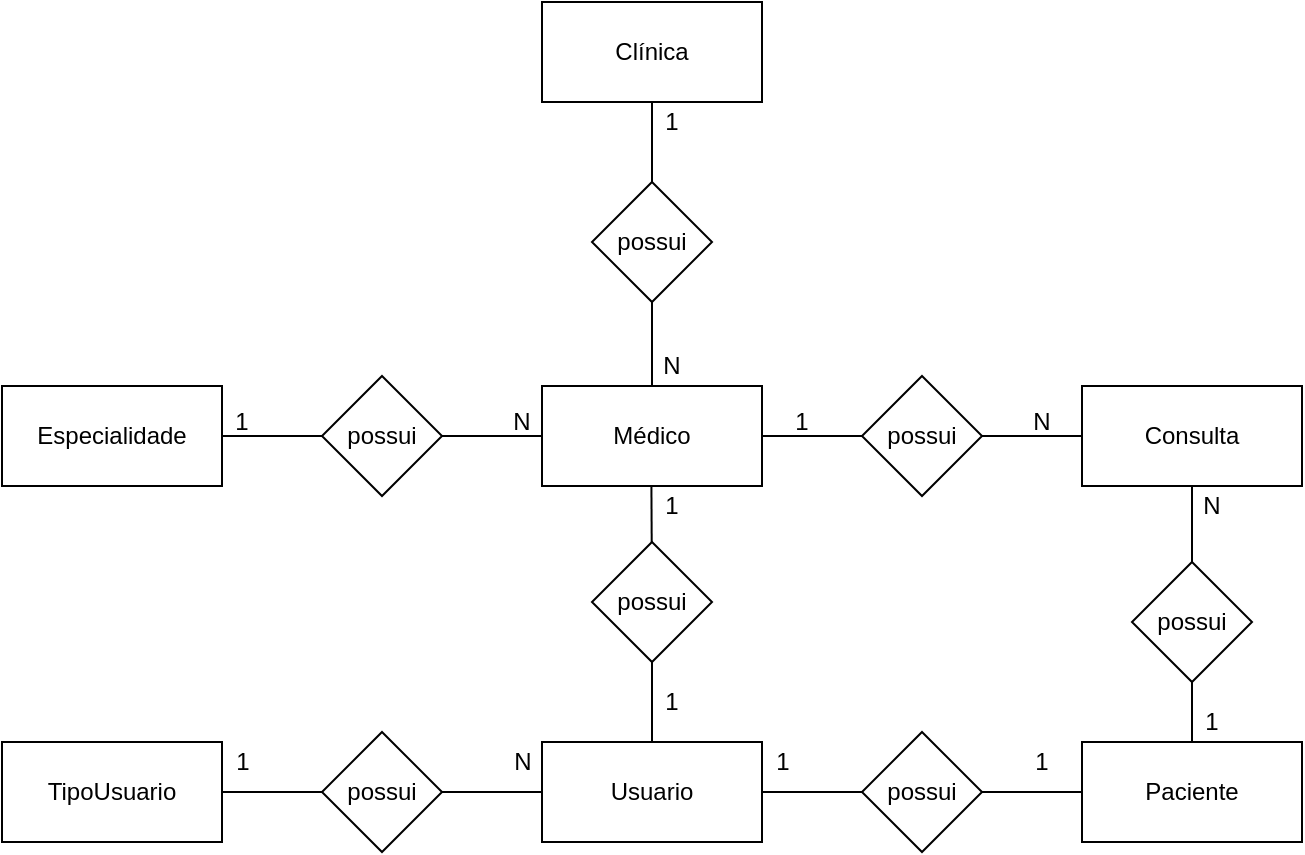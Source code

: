 <mxfile version="14.4.7" type="device"><diagram id="0SVOfkJ6K9tNSb01r_3B" name="Page-1"><mxGraphModel dx="981" dy="548" grid="1" gridSize="10" guides="1" tooltips="1" connect="1" arrows="1" fold="1" page="1" pageScale="1" pageWidth="827" pageHeight="1169" math="0" shadow="0"><root><mxCell id="0"/><mxCell id="1" parent="0"/><mxCell id="4b_x0u_GzKYKy7O0LtfK-1" value="Clínica" style="rounded=0;whiteSpace=wrap;html=1;" parent="1" vertex="1"><mxGeometry x="349" y="19" width="110" height="50" as="geometry"/></mxCell><mxCell id="4b_x0u_GzKYKy7O0LtfK-3" value="Consulta" style="rounded=0;whiteSpace=wrap;html=1;" parent="1" vertex="1"><mxGeometry x="619" y="211" width="110" height="50" as="geometry"/></mxCell><mxCell id="4b_x0u_GzKYKy7O0LtfK-4" value="Especialidade" style="rounded=0;whiteSpace=wrap;html=1;" parent="1" vertex="1"><mxGeometry x="79" y="211" width="110" height="50" as="geometry"/></mxCell><mxCell id="4b_x0u_GzKYKy7O0LtfK-5" value="Médico" style="rounded=0;whiteSpace=wrap;html=1;" parent="1" vertex="1"><mxGeometry x="349" y="211" width="110" height="50" as="geometry"/></mxCell><mxCell id="4b_x0u_GzKYKy7O0LtfK-7" value="possui" style="rhombus;whiteSpace=wrap;html=1;" parent="1" vertex="1"><mxGeometry x="239" y="206" width="60" height="60" as="geometry"/></mxCell><mxCell id="4b_x0u_GzKYKy7O0LtfK-8" value="possui" style="rhombus;whiteSpace=wrap;html=1;" parent="1" vertex="1"><mxGeometry x="644" y="299" width="60" height="60" as="geometry"/></mxCell><mxCell id="4b_x0u_GzKYKy7O0LtfK-9" value="possui" style="rhombus;whiteSpace=wrap;html=1;" parent="1" vertex="1"><mxGeometry x="374" y="109" width="60" height="60" as="geometry"/></mxCell><mxCell id="4b_x0u_GzKYKy7O0LtfK-11" value="possui" style="rhombus;whiteSpace=wrap;html=1;" parent="1" vertex="1"><mxGeometry x="509" y="206" width="60" height="60" as="geometry"/></mxCell><mxCell id="4b_x0u_GzKYKy7O0LtfK-12" value="" style="endArrow=none;html=1;entryX=0.5;entryY=0;entryDx=0;entryDy=0;exitX=0.5;exitY=1;exitDx=0;exitDy=0;" parent="1" source="4b_x0u_GzKYKy7O0LtfK-1" target="4b_x0u_GzKYKy7O0LtfK-9" edge="1"><mxGeometry width="50" height="50" relative="1" as="geometry"><mxPoint x="259" y="290.66" as="sourcePoint"/><mxPoint x="299" y="290.66" as="targetPoint"/></mxGeometry></mxCell><mxCell id="4b_x0u_GzKYKy7O0LtfK-14" value="" style="endArrow=none;html=1;exitX=0.5;exitY=1;exitDx=0;exitDy=0;entryX=0.5;entryY=0;entryDx=0;entryDy=0;" parent="1" source="4b_x0u_GzKYKy7O0LtfK-9" target="4b_x0u_GzKYKy7O0LtfK-5" edge="1"><mxGeometry width="50" height="50" relative="1" as="geometry"><mxPoint x="369" y="336" as="sourcePoint"/><mxPoint x="419" y="286" as="targetPoint"/></mxGeometry></mxCell><mxCell id="4b_x0u_GzKYKy7O0LtfK-15" value="" style="endArrow=none;html=1;entryX=0;entryY=0.5;entryDx=0;entryDy=0;exitX=1;exitY=0.5;exitDx=0;exitDy=0;" parent="1" source="4b_x0u_GzKYKy7O0LtfK-7" target="4b_x0u_GzKYKy7O0LtfK-5" edge="1"><mxGeometry width="50" height="50" relative="1" as="geometry"><mxPoint x="469" y="336" as="sourcePoint"/><mxPoint x="479" y="316" as="targetPoint"/></mxGeometry></mxCell><mxCell id="4b_x0u_GzKYKy7O0LtfK-25" value="" style="endArrow=none;html=1;entryX=0;entryY=0.5;entryDx=0;entryDy=0;exitX=1;exitY=0.5;exitDx=0;exitDy=0;" parent="1" source="4b_x0u_GzKYKy7O0LtfK-4" target="4b_x0u_GzKYKy7O0LtfK-7" edge="1"><mxGeometry width="50" height="50" relative="1" as="geometry"><mxPoint x="189" y="236" as="sourcePoint"/><mxPoint x="473" y="416" as="targetPoint"/></mxGeometry></mxCell><mxCell id="4b_x0u_GzKYKy7O0LtfK-26" value="" style="endArrow=none;html=1;entryX=0;entryY=0.5;entryDx=0;entryDy=0;exitX=1;exitY=0.5;exitDx=0;exitDy=0;" parent="1" source="4b_x0u_GzKYKy7O0LtfK-5" target="4b_x0u_GzKYKy7O0LtfK-11" edge="1"><mxGeometry width="50" height="50" relative="1" as="geometry"><mxPoint x="499" y="296" as="sourcePoint"/><mxPoint x="549" y="246" as="targetPoint"/></mxGeometry></mxCell><mxCell id="4b_x0u_GzKYKy7O0LtfK-27" value="" style="endArrow=none;html=1;exitX=1;exitY=0.5;exitDx=0;exitDy=0;entryX=0;entryY=0.5;entryDx=0;entryDy=0;" parent="1" source="4b_x0u_GzKYKy7O0LtfK-11" target="4b_x0u_GzKYKy7O0LtfK-3" edge="1"><mxGeometry width="50" height="50" relative="1" as="geometry"><mxPoint x="639" y="336" as="sourcePoint"/><mxPoint x="689" y="286" as="targetPoint"/></mxGeometry></mxCell><mxCell id="4b_x0u_GzKYKy7O0LtfK-28" value="" style="endArrow=none;html=1;exitX=0.5;exitY=1;exitDx=0;exitDy=0;entryX=0.5;entryY=0;entryDx=0;entryDy=0;" parent="1" source="4b_x0u_GzKYKy7O0LtfK-3" target="4b_x0u_GzKYKy7O0LtfK-8" edge="1"><mxGeometry width="50" height="50" relative="1" as="geometry"><mxPoint x="699" y="286" as="sourcePoint"/><mxPoint x="639" y="349" as="targetPoint"/></mxGeometry></mxCell><mxCell id="4b_x0u_GzKYKy7O0LtfK-30" value="1" style="text;html=1;strokeColor=none;fillColor=none;align=center;verticalAlign=middle;whiteSpace=wrap;rounded=0;" parent="1" vertex="1"><mxGeometry x="179" y="219" width="40" height="20" as="geometry"/></mxCell><mxCell id="4b_x0u_GzKYKy7O0LtfK-31" value="N" style="text;html=1;strokeColor=none;fillColor=none;align=center;verticalAlign=middle;whiteSpace=wrap;rounded=0;" parent="1" vertex="1"><mxGeometry x="394" y="191" width="40" height="20" as="geometry"/></mxCell><mxCell id="4b_x0u_GzKYKy7O0LtfK-32" value="1" style="text;html=1;strokeColor=none;fillColor=none;align=center;verticalAlign=middle;whiteSpace=wrap;rounded=0;" parent="1" vertex="1"><mxGeometry x="394" y="69" width="40" height="20" as="geometry"/></mxCell><mxCell id="4b_x0u_GzKYKy7O0LtfK-33" value="Usuario" style="rounded=0;whiteSpace=wrap;html=1;" parent="1" vertex="1"><mxGeometry x="349" y="389" width="110" height="50" as="geometry"/></mxCell><mxCell id="4b_x0u_GzKYKy7O0LtfK-34" value="TipoUsuario" style="rounded=0;whiteSpace=wrap;html=1;" parent="1" vertex="1"><mxGeometry x="79" y="389" width="110" height="50" as="geometry"/></mxCell><mxCell id="4b_x0u_GzKYKy7O0LtfK-37" value="possui" style="rhombus;whiteSpace=wrap;html=1;" parent="1" vertex="1"><mxGeometry x="239" y="384" width="60" height="60" as="geometry"/></mxCell><mxCell id="4b_x0u_GzKYKy7O0LtfK-2" value="Paciente" style="rounded=0;whiteSpace=wrap;html=1;" parent="1" vertex="1"><mxGeometry x="619" y="389" width="110" height="50" as="geometry"/></mxCell><mxCell id="4b_x0u_GzKYKy7O0LtfK-39" value="" style="endArrow=none;html=1;exitX=0.5;exitY=1;exitDx=0;exitDy=0;" parent="1" source="4b_x0u_GzKYKy7O0LtfK-8" target="4b_x0u_GzKYKy7O0LtfK-2" edge="1"><mxGeometry width="50" height="50" relative="1" as="geometry"><mxPoint x="744" y="199" as="sourcePoint"/><mxPoint x="744" y="131" as="targetPoint"/></mxGeometry></mxCell><mxCell id="4b_x0u_GzKYKy7O0LtfK-40" value="N" style="text;html=1;strokeColor=none;fillColor=none;align=center;verticalAlign=middle;whiteSpace=wrap;rounded=0;" parent="1" vertex="1"><mxGeometry x="319" y="219" width="40" height="20" as="geometry"/></mxCell><mxCell id="cpe762oKUWLvl5eGcOqL-3" value="possui" style="rhombus;whiteSpace=wrap;html=1;" vertex="1" parent="1"><mxGeometry x="374" y="289" width="60" height="60" as="geometry"/></mxCell><mxCell id="cpe762oKUWLvl5eGcOqL-6" value="" style="endArrow=none;html=1;exitX=1;exitY=0.5;exitDx=0;exitDy=0;entryX=0;entryY=0.5;entryDx=0;entryDy=0;" edge="1" parent="1" source="4b_x0u_GzKYKy7O0LtfK-37" target="4b_x0u_GzKYKy7O0LtfK-33"><mxGeometry width="50" height="50" relative="1" as="geometry"><mxPoint x="619" y="529" as="sourcePoint"/><mxPoint x="689" y="329" as="targetPoint"/></mxGeometry></mxCell><mxCell id="cpe762oKUWLvl5eGcOqL-8" value="" style="endArrow=none;html=1;exitX=0.5;exitY=0;exitDx=0;exitDy=0;" edge="1" parent="1" source="4b_x0u_GzKYKy7O0LtfK-33" target="cpe762oKUWLvl5eGcOqL-3"><mxGeometry width="50" height="50" relative="1" as="geometry"><mxPoint x="339" y="399" as="sourcePoint"/><mxPoint x="389" y="349" as="targetPoint"/></mxGeometry></mxCell><mxCell id="cpe762oKUWLvl5eGcOqL-13" value="1" style="text;html=1;strokeColor=none;fillColor=none;align=center;verticalAlign=middle;whiteSpace=wrap;rounded=0;" vertex="1" parent="1"><mxGeometry x="394" y="261" width="40" height="20" as="geometry"/></mxCell><mxCell id="cpe762oKUWLvl5eGcOqL-14" value="1" style="text;html=1;strokeColor=none;fillColor=none;align=center;verticalAlign=middle;whiteSpace=wrap;rounded=0;" vertex="1" parent="1"><mxGeometry x="394" y="359" width="40" height="20" as="geometry"/></mxCell><mxCell id="cpe762oKUWLvl5eGcOqL-16" value="1" style="text;html=1;strokeColor=none;fillColor=none;align=center;verticalAlign=middle;whiteSpace=wrap;rounded=0;" vertex="1" parent="1"><mxGeometry x="459" y="219" width="40" height="20" as="geometry"/></mxCell><mxCell id="cpe762oKUWLvl5eGcOqL-17" value="N" style="text;html=1;strokeColor=none;fillColor=none;align=center;verticalAlign=middle;whiteSpace=wrap;rounded=0;" vertex="1" parent="1"><mxGeometry x="579" y="219" width="40" height="20" as="geometry"/></mxCell><mxCell id="cpe762oKUWLvl5eGcOqL-18" value="N" style="text;html=1;strokeColor=none;fillColor=none;align=center;verticalAlign=middle;whiteSpace=wrap;rounded=0;" vertex="1" parent="1"><mxGeometry x="664" y="261" width="40" height="20" as="geometry"/></mxCell><mxCell id="cpe762oKUWLvl5eGcOqL-19" value="1" style="text;html=1;strokeColor=none;fillColor=none;align=center;verticalAlign=middle;whiteSpace=wrap;rounded=0;" vertex="1" parent="1"><mxGeometry x="664" y="369" width="40" height="20" as="geometry"/></mxCell><mxCell id="cpe762oKUWLvl5eGcOqL-24" value="" style="endArrow=none;html=1;" edge="1" parent="1" source="cpe762oKUWLvl5eGcOqL-3"><mxGeometry width="50" height="50" relative="1" as="geometry"><mxPoint x="403.71" y="291" as="sourcePoint"/><mxPoint x="403.71" y="261" as="targetPoint"/></mxGeometry></mxCell><mxCell id="cpe762oKUWLvl5eGcOqL-25" value="" style="endArrow=none;html=1;entryX=1;entryY=0.5;entryDx=0;entryDy=0;exitX=0;exitY=0.5;exitDx=0;exitDy=0;" edge="1" parent="1" source="4b_x0u_GzKYKy7O0LtfK-37" target="4b_x0u_GzKYKy7O0LtfK-34"><mxGeometry width="50" height="50" relative="1" as="geometry"><mxPoint x="399" y="399" as="sourcePoint"/><mxPoint x="449" y="349" as="targetPoint"/></mxGeometry></mxCell><mxCell id="cpe762oKUWLvl5eGcOqL-26" value="1" style="text;html=1;align=center;verticalAlign=middle;resizable=0;points=[];autosize=1;" vertex="1" parent="1"><mxGeometry x="189" y="389" width="20" height="20" as="geometry"/></mxCell><mxCell id="cpe762oKUWLvl5eGcOqL-27" value="N" style="text;html=1;align=center;verticalAlign=middle;resizable=0;points=[];autosize=1;" vertex="1" parent="1"><mxGeometry x="329" y="389" width="20" height="20" as="geometry"/></mxCell><mxCell id="cpe762oKUWLvl5eGcOqL-28" value="possui" style="rhombus;whiteSpace=wrap;html=1;" vertex="1" parent="1"><mxGeometry x="509" y="384" width="60" height="60" as="geometry"/></mxCell><mxCell id="cpe762oKUWLvl5eGcOqL-29" value="" style="endArrow=none;html=1;entryX=0;entryY=0.5;entryDx=0;entryDy=0;exitX=1;exitY=0.5;exitDx=0;exitDy=0;" edge="1" parent="1" source="4b_x0u_GzKYKy7O0LtfK-33" target="cpe762oKUWLvl5eGcOqL-28"><mxGeometry width="50" height="50" relative="1" as="geometry"><mxPoint x="459" y="459" as="sourcePoint"/><mxPoint x="509" y="409" as="targetPoint"/></mxGeometry></mxCell><mxCell id="cpe762oKUWLvl5eGcOqL-30" value="" style="endArrow=none;html=1;exitX=1;exitY=0.5;exitDx=0;exitDy=0;entryX=0;entryY=0.5;entryDx=0;entryDy=0;" edge="1" parent="1" source="cpe762oKUWLvl5eGcOqL-28" target="4b_x0u_GzKYKy7O0LtfK-2"><mxGeometry width="50" height="50" relative="1" as="geometry"><mxPoint x="559" y="469" as="sourcePoint"/><mxPoint x="609" y="419" as="targetPoint"/></mxGeometry></mxCell><mxCell id="cpe762oKUWLvl5eGcOqL-31" value="1" style="text;html=1;strokeColor=none;fillColor=none;align=center;verticalAlign=middle;whiteSpace=wrap;rounded=0;" vertex="1" parent="1"><mxGeometry x="579" y="389" width="40" height="20" as="geometry"/></mxCell><mxCell id="cpe762oKUWLvl5eGcOqL-32" value="1" style="text;html=1;align=center;verticalAlign=middle;resizable=0;points=[];autosize=1;" vertex="1" parent="1"><mxGeometry x="459" y="389" width="20" height="20" as="geometry"/></mxCell></root></mxGraphModel></diagram></mxfile>